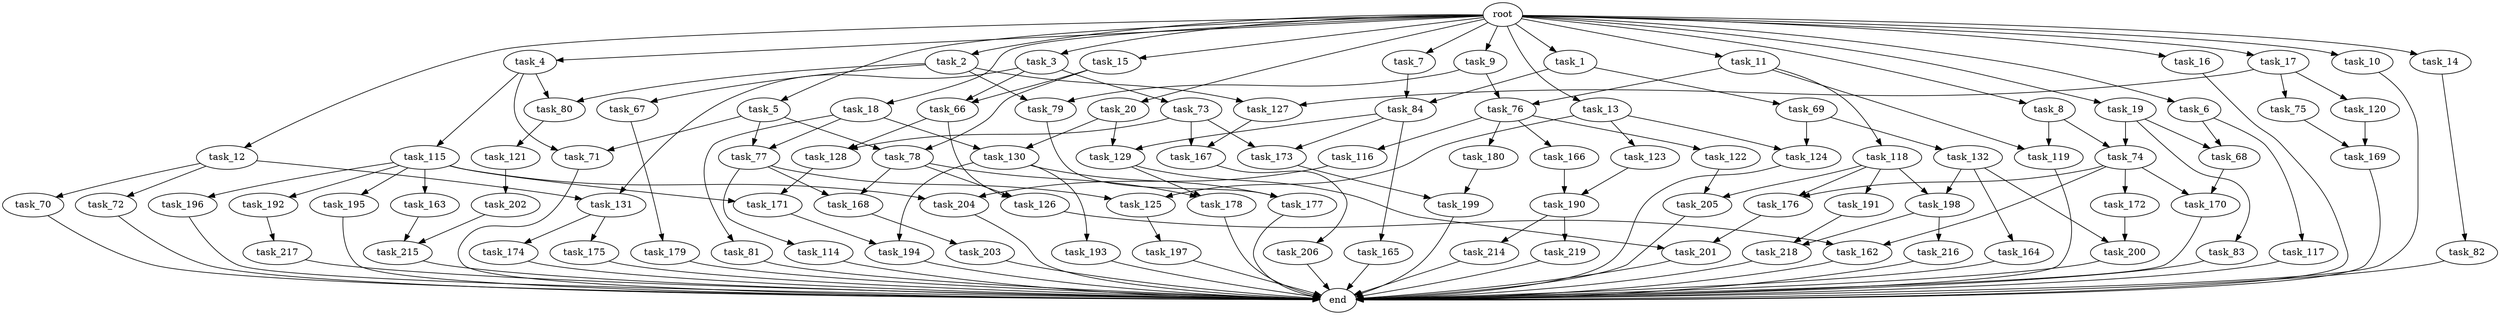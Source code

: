 digraph G {
  task_11 [size="2.048000"];
  task_175 [size="1717986918.400000"];
  task_171 [size="1992864825.344000"];
  task_195 [size="274877906.944000"];
  task_179 [size="68719476.736000"];
  task_17 [size="2.048000"];
  task_178 [size="309237645.312000"];
  task_190 [size="1374389534.720000"];
  task_219 [size="429496729.600000"];
  task_202 [size="429496729.600000"];
  task_217 [size="1717986918.400000"];
  task_126 [size="309237645.312000"];
  task_69 [size="841813590.016000"];
  task_174 [size="1717986918.400000"];
  task_199 [size="2199023255.552000"];
  task_73 [size="618475290.624000"];
  task_200 [size="2336462209.024000"];
  task_197 [size="274877906.944000"];
  task_67 [size="68719476.736000"];
  task_7 [size="2.048000"];
  task_79 [size="137438953.472000"];
  task_177 [size="687194767.360000"];
  task_205 [size="1666447310.848000"];
  task_80 [size="223338299.392000"];
  task_115 [size="154618822.656000"];
  task_116 [size="1717986918.400000"];
  task_130 [size="1529008357.376000"];
  task_75 [size="429496729.600000"];
  task_176 [size="1666447310.848000"];
  task_206 [size="68719476.736000"];
  task_192 [size="274877906.944000"];
  task_203 [size="429496729.600000"];
  task_201 [size="584115552.256000"];
  task_81 [size="1099511627.776000"];
  task_196 [size="274877906.944000"];
  task_118 [size="274877906.944000"];
  task_121 [size="274877906.944000"];
  task_83 [size="68719476.736000"];
  task_198 [size="893353197.568000"];
  task_132 [size="1391569403.904000"];
  task_170 [size="2491081031.680000"];
  task_3 [size="2.048000"];
  task_20 [size="2.048000"];
  task_14 [size="2.048000"];
  task_71 [size="996432412.672000"];
  task_125 [size="429496729.600000"];
  task_216 [size="1391569403.904000"];
  task_215 [size="498216206.336000"];
  task_117 [size="1717986918.400000"];
  task_9 [size="2.048000"];
  task_214 [size="429496729.600000"];
  task_16 [size="2.048000"];
  end [size="0.000000"];
  root [size="0.000000"];
  task_167 [size="1254130450.432000"];
  task_166 [size="1717986918.400000"];
  task_218 [size="1821066133.504000"];
  task_165 [size="68719476.736000"];
  task_4 [size="2.048000"];
  task_70 [size="154618822.656000"];
  task_78 [size="2559800508.416000"];
  task_19 [size="2.048000"];
  task_13 [size="2.048000"];
  task_194 [size="687194767.360000"];
  task_66 [size="2336462209.024000"];
  task_120 [size="429496729.600000"];
  task_5 [size="2.048000"];
  task_169 [size="3109556322.304000"];
  task_204 [size="1116691496.960000"];
  task_124 [size="1546188226.560000"];
  task_6 [size="2.048000"];
  task_122 [size="1717986918.400000"];
  task_172 [size="1391569403.904000"];
  task_164 [size="618475290.624000"];
  task_127 [size="498216206.336000"];
  task_15 [size="2.048000"];
  task_129 [size="498216206.336000"];
  task_10 [size="2.048000"];
  task_191 [size="274877906.944000"];
  task_74 [size="223338299.392000"];
  task_173 [size="1168231104.512000"];
  task_84 [size="1683627180.032000"];
  task_1 [size="2.048000"];
  task_180 [size="1717986918.400000"];
  task_131 [size="773094113.280000"];
  task_68 [size="1786706395.136000"];
  task_168 [size="429496729.600000"];
  task_2 [size="2.048000"];
  task_72 [size="154618822.656000"];
  task_119 [size="429496729.600000"];
  task_114 [size="274877906.944000"];
  task_12 [size="2.048000"];
  task_8 [size="2.048000"];
  task_128 [size="1254130450.432000"];
  task_163 [size="274877906.944000"];
  task_123 [size="154618822.656000"];
  task_18 [size="2.048000"];
  task_82 [size="1391569403.904000"];
  task_193 [size="618475290.624000"];
  task_162 [size="2491081031.680000"];
  task_77 [size="1941325217.792000"];
  task_76 [size="343597383.680000"];

  task_11 -> task_118 [size="134217728.000000"];
  task_11 -> task_76 [size="134217728.000000"];
  task_11 -> task_119 [size="134217728.000000"];
  task_175 -> end [size="1.000000"];
  task_171 -> task_194 [size="33554432.000000"];
  task_195 -> end [size="1.000000"];
  task_179 -> end [size="1.000000"];
  task_17 -> task_75 [size="209715200.000000"];
  task_17 -> task_120 [size="209715200.000000"];
  task_17 -> task_127 [size="209715200.000000"];
  task_178 -> end [size="1.000000"];
  task_190 -> task_214 [size="209715200.000000"];
  task_190 -> task_219 [size="209715200.000000"];
  task_219 -> end [size="1.000000"];
  task_202 -> task_215 [size="33554432.000000"];
  task_217 -> end [size="1.000000"];
  task_126 -> task_162 [size="536870912.000000"];
  task_69 -> task_124 [size="679477248.000000"];
  task_69 -> task_132 [size="679477248.000000"];
  task_174 -> end [size="1.000000"];
  task_199 -> end [size="1.000000"];
  task_73 -> task_173 [size="536870912.000000"];
  task_73 -> task_128 [size="536870912.000000"];
  task_73 -> task_167 [size="536870912.000000"];
  task_200 -> end [size="1.000000"];
  task_197 -> end [size="1.000000"];
  task_67 -> task_179 [size="33554432.000000"];
  task_7 -> task_84 [size="411041792.000000"];
  task_79 -> task_177 [size="33554432.000000"];
  task_177 -> end [size="1.000000"];
  task_205 -> end [size="1.000000"];
  task_80 -> task_121 [size="134217728.000000"];
  task_115 -> task_192 [size="134217728.000000"];
  task_115 -> task_196 [size="134217728.000000"];
  task_115 -> task_171 [size="134217728.000000"];
  task_115 -> task_195 [size="134217728.000000"];
  task_115 -> task_204 [size="134217728.000000"];
  task_115 -> task_163 [size="134217728.000000"];
  task_116 -> task_204 [size="411041792.000000"];
  task_130 -> task_177 [size="301989888.000000"];
  task_130 -> task_194 [size="301989888.000000"];
  task_130 -> task_193 [size="301989888.000000"];
  task_75 -> task_169 [size="679477248.000000"];
  task_176 -> task_201 [size="209715200.000000"];
  task_206 -> end [size="1.000000"];
  task_192 -> task_217 [size="838860800.000000"];
  task_203 -> end [size="1.000000"];
  task_201 -> end [size="1.000000"];
  task_81 -> end [size="1.000000"];
  task_196 -> end [size="1.000000"];
  task_118 -> task_198 [size="134217728.000000"];
  task_118 -> task_176 [size="134217728.000000"];
  task_118 -> task_205 [size="134217728.000000"];
  task_118 -> task_191 [size="134217728.000000"];
  task_121 -> task_202 [size="209715200.000000"];
  task_83 -> end [size="1.000000"];
  task_198 -> task_218 [size="679477248.000000"];
  task_198 -> task_216 [size="679477248.000000"];
  task_132 -> task_164 [size="301989888.000000"];
  task_132 -> task_198 [size="301989888.000000"];
  task_132 -> task_200 [size="301989888.000000"];
  task_170 -> end [size="1.000000"];
  task_3 -> task_66 [size="301989888.000000"];
  task_3 -> task_73 [size="301989888.000000"];
  task_3 -> task_131 [size="301989888.000000"];
  task_20 -> task_130 [size="209715200.000000"];
  task_20 -> task_129 [size="209715200.000000"];
  task_14 -> task_82 [size="679477248.000000"];
  task_71 -> end [size="1.000000"];
  task_125 -> task_197 [size="134217728.000000"];
  task_216 -> end [size="1.000000"];
  task_215 -> end [size="1.000000"];
  task_117 -> end [size="1.000000"];
  task_9 -> task_76 [size="33554432.000000"];
  task_9 -> task_79 [size="33554432.000000"];
  task_214 -> end [size="1.000000"];
  task_16 -> end [size="1.000000"];
  root -> task_15 [size="1.000000"];
  root -> task_16 [size="1.000000"];
  root -> task_5 [size="1.000000"];
  root -> task_11 [size="1.000000"];
  root -> task_3 [size="1.000000"];
  root -> task_20 [size="1.000000"];
  root -> task_12 [size="1.000000"];
  root -> task_8 [size="1.000000"];
  root -> task_6 [size="1.000000"];
  root -> task_17 [size="1.000000"];
  root -> task_7 [size="1.000000"];
  root -> task_10 [size="1.000000"];
  root -> task_1 [size="1.000000"];
  root -> task_4 [size="1.000000"];
  root -> task_2 [size="1.000000"];
  root -> task_19 [size="1.000000"];
  root -> task_13 [size="1.000000"];
  root -> task_14 [size="1.000000"];
  root -> task_9 [size="1.000000"];
  root -> task_18 [size="1.000000"];
  task_167 -> task_206 [size="33554432.000000"];
  task_166 -> task_190 [size="134217728.000000"];
  task_218 -> end [size="1.000000"];
  task_165 -> end [size="1.000000"];
  task_4 -> task_80 [size="75497472.000000"];
  task_4 -> task_115 [size="75497472.000000"];
  task_4 -> task_71 [size="75497472.000000"];
  task_70 -> end [size="1.000000"];
  task_78 -> task_178 [size="75497472.000000"];
  task_78 -> task_168 [size="75497472.000000"];
  task_78 -> task_126 [size="75497472.000000"];
  task_19 -> task_68 [size="33554432.000000"];
  task_19 -> task_74 [size="33554432.000000"];
  task_19 -> task_83 [size="33554432.000000"];
  task_13 -> task_124 [size="75497472.000000"];
  task_13 -> task_123 [size="75497472.000000"];
  task_13 -> task_125 [size="75497472.000000"];
  task_194 -> end [size="1.000000"];
  task_66 -> task_128 [size="75497472.000000"];
  task_66 -> task_126 [size="75497472.000000"];
  task_120 -> task_169 [size="838860800.000000"];
  task_5 -> task_78 [size="411041792.000000"];
  task_5 -> task_77 [size="411041792.000000"];
  task_5 -> task_71 [size="411041792.000000"];
  task_169 -> end [size="1.000000"];
  task_204 -> end [size="1.000000"];
  task_124 -> end [size="1.000000"];
  task_6 -> task_68 [size="838860800.000000"];
  task_6 -> task_117 [size="838860800.000000"];
  task_122 -> task_205 [size="679477248.000000"];
  task_172 -> task_200 [size="838860800.000000"];
  task_164 -> end [size="1.000000"];
  task_127 -> task_167 [size="75497472.000000"];
  task_15 -> task_66 [size="838860800.000000"];
  task_15 -> task_78 [size="838860800.000000"];
  task_129 -> task_178 [size="75497472.000000"];
  task_129 -> task_201 [size="75497472.000000"];
  task_10 -> end [size="1.000000"];
  task_191 -> task_218 [size="209715200.000000"];
  task_74 -> task_162 [size="679477248.000000"];
  task_74 -> task_176 [size="679477248.000000"];
  task_74 -> task_172 [size="679477248.000000"];
  task_74 -> task_170 [size="679477248.000000"];
  task_173 -> task_199 [size="536870912.000000"];
  task_84 -> task_173 [size="33554432.000000"];
  task_84 -> task_129 [size="33554432.000000"];
  task_84 -> task_165 [size="33554432.000000"];
  task_1 -> task_69 [size="411041792.000000"];
  task_1 -> task_84 [size="411041792.000000"];
  task_180 -> task_199 [size="536870912.000000"];
  task_131 -> task_174 [size="838860800.000000"];
  task_131 -> task_175 [size="838860800.000000"];
  task_68 -> task_170 [size="536870912.000000"];
  task_168 -> task_203 [size="209715200.000000"];
  task_2 -> task_67 [size="33554432.000000"];
  task_2 -> task_79 [size="33554432.000000"];
  task_2 -> task_80 [size="33554432.000000"];
  task_2 -> task_127 [size="33554432.000000"];
  task_72 -> end [size="1.000000"];
  task_119 -> end [size="1.000000"];
  task_114 -> end [size="1.000000"];
  task_12 -> task_72 [size="75497472.000000"];
  task_12 -> task_131 [size="75497472.000000"];
  task_12 -> task_70 [size="75497472.000000"];
  task_8 -> task_119 [size="75497472.000000"];
  task_8 -> task_74 [size="75497472.000000"];
  task_128 -> task_171 [size="838860800.000000"];
  task_163 -> task_215 [size="209715200.000000"];
  task_123 -> task_190 [size="536870912.000000"];
  task_18 -> task_130 [size="536870912.000000"];
  task_18 -> task_77 [size="536870912.000000"];
  task_18 -> task_81 [size="536870912.000000"];
  task_82 -> end [size="1.000000"];
  task_193 -> end [size="1.000000"];
  task_162 -> end [size="1.000000"];
  task_77 -> task_125 [size="134217728.000000"];
  task_77 -> task_114 [size="134217728.000000"];
  task_77 -> task_168 [size="134217728.000000"];
  task_76 -> task_180 [size="838860800.000000"];
  task_76 -> task_166 [size="838860800.000000"];
  task_76 -> task_122 [size="838860800.000000"];
  task_76 -> task_116 [size="838860800.000000"];
}
